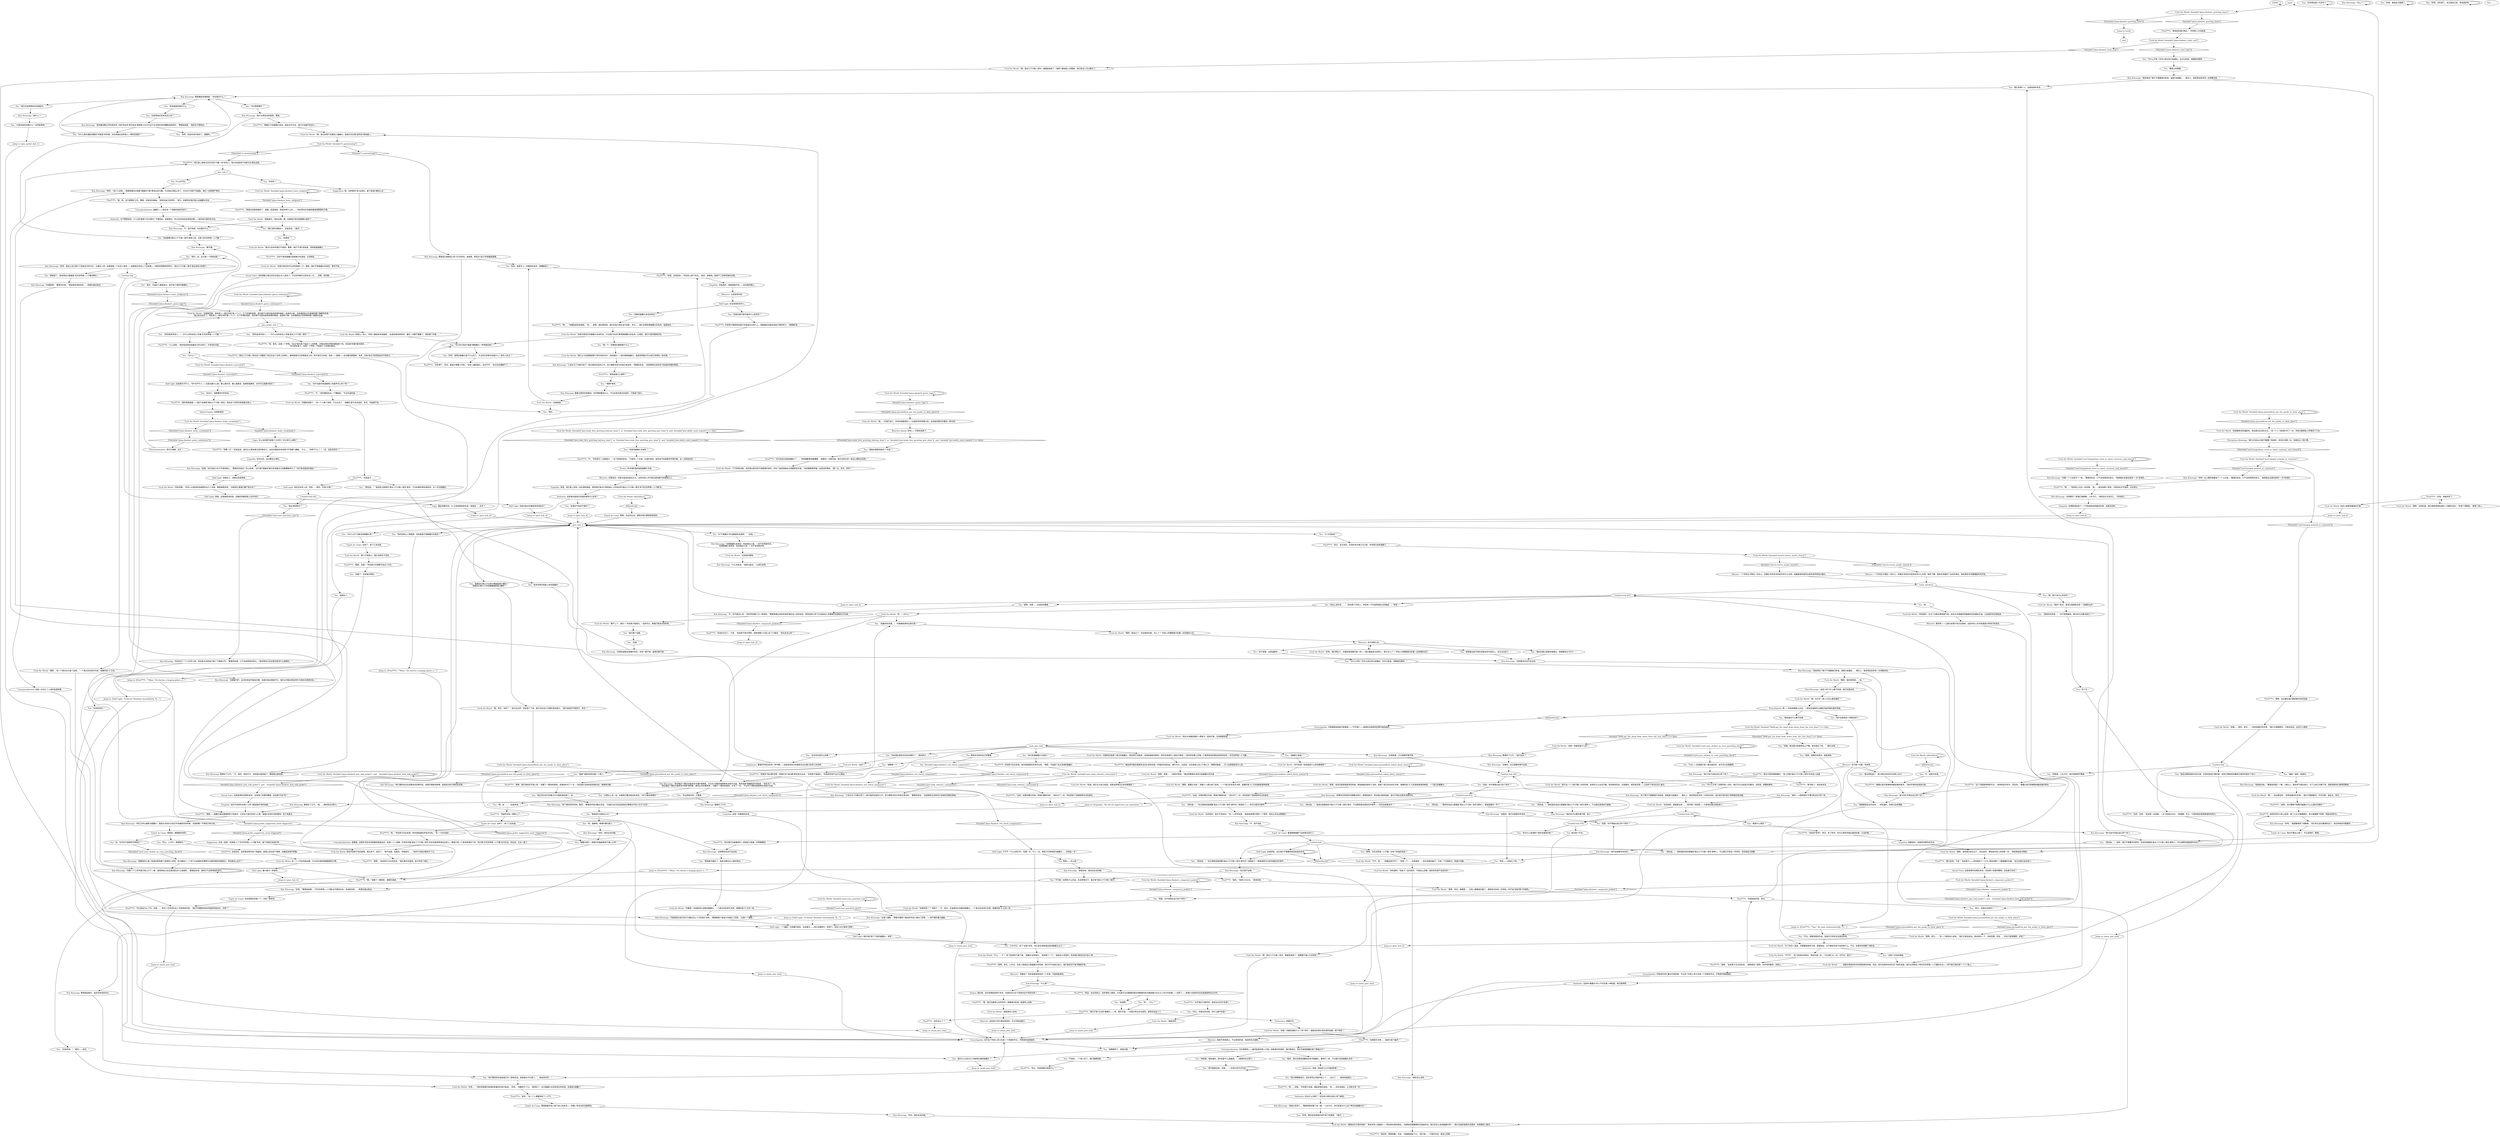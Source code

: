 # PLAZA / PISSFLAUBERT AND FTW
# Near Kineema, two young gentlemen wishing to introduce Martinaise to the SKULLS brand are idling away, looking at the beast of a motor carriage. It is possible to get their jackets if you succeed the red check.
# ==================================================
digraph G {
	  0 [label="START"];
	  1 [label="input"];
	  2 [label="Kim Kitsuragi: “即使没有，我也完全没问题。”"];
	  3 [label="Half Light: 暗示他们是了不起的骷髅头。来吧！"];
	  4 [label="Untitled hub"];
	  5 [label="Pissf****t: “是啊，没必要在我们面前展示你的权威。”"];
	  6 [label="Fuck the World: Variable[\"yard.cuno_clicked_on_cuno_punching_check\"]"];
	  7 [label="Variable[\"yard.cuno_clicked_on_cuno_punching_check\"]", shape=diamond];
	  8 [label="!(Variable[\"yard.cuno_clicked_on_cuno_punching_check\"])", shape=diamond];
	  9 [label="Fuck the World: Variable[\"yard.hangedman_tried_to_shoot_cunoesse_and_missed\"]"];
	  10 [label="Variable[\"yard.hangedman_tried_to_shoot_cunoesse_and_missed\"]", shape=diamond];
	  11 [label="!(Variable[\"yard.hangedman_tried_to_shoot_cunoesse_and_missed\"])", shape=diamond];
	  12 [label="Pissf****t: “你说的太对了，干弟，”金发男子表示赞同，挑衅地朝人行道上吐了口唾沫。“现在会怎么样？”"];
	  13 [label="Savoir Faire: 这里有两件狂野的夹克，还有两个狂野的警察，这会是巧合吗？"];
	  14 [label="Fuck the World: “去他妈的警察！！！”"];
	  15 [label="Composure: 警督的声音向往常一样平静——这是他用自己的配枪见证过暴力和死亡的证明。"];
	  16 [label="Pissf****t: “夹克怎么了？”"];
	  17 [label="You: “你为什么觉得那个组织会接受你呢？”"];
	  18 [label="You: “喂，金……”（压低声音。）"];
	  19 [label="Half Light: 这些家伙不吓人，*你*也不吓人——这里没我什么事。要么是祈求，要么是霸凌。或者两者都有。也许可以直接问他们？"];
	  20 [label="Kim Kitsuragi: “可能是因为他们的行为模式怎么个*非语言*法吧，”警督替两个叛逆少年做出了回答。“这是一个威胁。”"];
	  21 [label="Pissf****t: “话说，如果你看见辛迪，带我们像她问好，”他补充了一句，然后回到了他刚刚拜访过的虚空。"];
	  22 [label="Fuck the World: “哦耶，”另一个家伙也兴奋了起来。“一个真正的未来艺术家，就像阿诺·凡·艾克。”"];
	  23 [label="You: “那我就不确定了。她有点康米主义者的倾向。”"];
	  24 [label="Suggestion: 哦，这种需求*会*出现的。接下来我们要这么办："];
	  25 [label="Fuck the World: IsKimHere()"];
	  26 [label="IsKimHere()", shape=diamond];
	  27 [label="!(IsKimHere())", shape=diamond];
	  28 [label="You: “那是什么意思？”"];
	  29 [label="You: “骷髅头国王！把我们的脑袋做成干缩人头吧！”"];
	  30 [label="Conceptualization: 很遗憾。这两件夹克本来是要成就彼此的。如果一个人穿着一件背后写着‘弱水三千只取一尿饮’的夹克孤零零地站在街上，那就只是一个喜欢尿液的个体。而只靠‘花花世界我一人干翻’自己的话，坦白讲，又太一般了。"];
	  31 [label="Fuck the World: Variable[\"plaza.pissandfuck_asked_about_armour\"]"];
	  32 [label="Variable[\"plaza.pissandfuck_asked_about_armour\"]", shape=diamond];
	  33 [label="!(Variable[\"plaza.pissandfuck_asked_about_armour\"])", shape=diamond];
	  34 [label="Rhetoric: 这不是个问题，别深究。"];
	  35 [label="Pissf****t: “当然，当然，”金发男一边说着，一边飞快地点点头。“能理解。不过，干弟和我还是很感谢你的努力。”"];
	  36 [label="You: “我只想聊聊音乐，现在突然之间就冲突上了……太过了。”（紧张地摇摇头。）"];
	  37 [label="Kim Kitsuragi: “你想聊天？那我们就聊聊，小伙子们。”他的目光与你交汇。“问问他们。”"];
	  38 [label="Fuck the World: “是啊，老兄……”另一个很快加入进来。“我们只是说说话，高谈阔论一下。没有犯罪。而且……你也只是想聊聊，对吧？”"];
	  39 [label="Fuck the World: “不不不，”他飞快地向你保证，然后后退一步。“只比我们大一点，对不对，尿兄？”"];
	  40 [label="You: “炸了它！”"];
	  41 [label="Kim Kitsuragi: “哇哦，你们这些小伙子可真有野心，”警督的声音在广场上回荡。“还只是*预备役*就已经准备在计划颠覆骷颅头了？你们肯定能走的很远！”"];
	  42 [label="Untitled hub (02)"];
	  43 [label="You: “你打算把夹克送给我们吗？那样的话，拒绝就太不礼貌了。”（伸出你的手。）"];
	  44 [label="Jump to: [main_piss_hub]"];
	  45 [label="Logic: 坟上加坟那不就是个大坑吗？坑又有什么难的？"];
	  46 [label="Encyclopedia: 尽管他的词汇量似乎很贫瘠，不过这个年轻人至少在某一个领域有专长，尽管真的挺狭隘的。"];
	  47 [label="Fuck the World: “因为当一个人能干翻一切的时候，他其实什么也没干翻。而且那样的话，在我看来，感觉很光荣——让你的下体完全深入虚无。”"];
	  48 [label="Fuck the World: “如果现在我是个真正的骷髅头，我会把它顶起来，涂成棕榈树的颜色，然后在底部打上霓虹灯照亮！”他同伴衣服上写着一个更简单但却更加讲究的标语：‘花花世界我一人干翻’。"];
	  49 [label="You: “我为什么没在马丁内斯附近看到骷髅头？”"];
	  50 [label="Pissf****t: “他被吊死在一颗树上了。”"];
	  51 [label="Kim Kitsuragi: “什么事？”"];
	  52 [label="You: （提高你的声音。）“还不是预备役，都已经立志要当国王了？”"];
	  53 [label="Pissf****t: “你真他妈的老，老兄。”"];
	  54 [label="Logic: 据此判断的话，凡·艾克是某种音乐家。或者是……杀手？"];
	  55 [label="Fuck the World: “去你妈的，我才不会给你，”另一人厉声说道。“我爸爸是德尔塔的一个律师。他会让你交出警徽的！”"];
	  56 [label="Kim Kitsuragi: “没事的。反正我哪件都不会穿。”"];
	  57 [label="You: “我们换个话题。”"];
	  58 [label="Jump to: [main_piss_hub]"];
	  59 [label="Pissf****t: 你的吼声在大街上回荡，两个小伙子微微颤抖，低头看着脚下的鞋，假装没有听见。"];
	  60 [label="Jump to: [piss_hub_4]"];
	  61 [label="You: “我已经对自己的暴力行为感到很后悔了，金……”"];
	  62 [label="Half Light: 还因为刚才的震惊有些慌乱吗？"];
	  63 [label="You: “哇哦。我没意识到居然这么严重。那还是忘了吧。”（随它去吧。）"];
	  64 [label="Fuck the World: “没错！你能知道些什么？举个例子：谁能肯定旅社背后真的挂着一具尸体呢？”"];
	  65 [label="Fuck the World: Variable[\"plaza.flaubert_grave_endurance\"]"];
	  66 [label="Variable[\"plaza.flaubert_grave_endurance\"]", shape=diamond];
	  67 [label="!(Variable[\"plaza.flaubert_grave_endurance\"])", shape=diamond];
	  68 [label="Encyclopedia: 似乎这个年轻人至少在某一个领域有专长，尽管真的挺狭隘的。"];
	  69 [label="main_piss_hub"];
	  70 [label="Pissf****t: “他们身上拥有无穷无尽的*干翻一切*的范儿，因为非语言的*作案手法*臭名远扬。”"];
	  71 [label="Jump to: [main_piss_hub]"];
	  72 [label="Kim Kitsuragi: “工会在马丁内斯分担了一部分维持治安的工作，至少跟帮派有关的地方是这样，”警督回复到。“这就是附近没有多少有组织犯罪的原因。”"];
	  73 [label="Fuck the World: “你知道的，在马丁内斯这里搞搞气氛。给这台充满痛苦和磨难的旧机器加点油，让这里好好运转起来。”"];
	  74 [label="Kim Kitsuragi: “别跟我*呃*。这对你来说可能没问题，但是在我这里就不行。我们必须尝试把这种行为扼杀在萌芽状态。”"];
	  75 [label="Jump to: [main_piss_hub]"];
	  76 [label="piss_jacket_hub_1"];
	  77 [label="Drama: 我在想，这份诗情是来源于夹克，还是完全衍生于其他完全不同的东西？"];
	  78 [label="You: “你觉得这是个巧合吗？”"];
	  79 [label="Kim Kitsuragi: “怎么了？”"];
	  80 [label="You: “我们有两个人，这里有两件夹克……”"];
	  81 [label="You: “不过。如果有需求的话，知道它们的存在总是好的吧。”"];
	  82 [label="Pissf****t: “是的。”他用力点点头。“真他妈老。”"];
	  83 [label="You: “但是，你不想表达自己的个性吗？”"];
	  84 [label="Untitled hub (03)"];
	  85 [label="You: （压低声音。）“是的——夹克。”"];
	  86 [label="Fuck the World: “去你妈的，那就拿去吧……”他环顾广场四周——大家现在都注意到他了。"];
	  87 [label="Pissf****t: “冷血条子……”"];
	  88 [label="Fuck the World: (Variable[\"pier.cindy_first_greeting_balcony_done\"]  or  Variable[\"pier.cindy_first_greeting_pier_done\"])  and  Variable[\"pier.skulls_send_regards\"] == false"];
	  89 [label="(Variable[\"pier.cindy_first_greeting_balcony_done\"]  or  Variable[\"pier.cindy_first_greeting_pier_done\"])  and  Variable[\"pier.skulls_send_regards\"] == false", shape=diamond];
	  90 [label="!((Variable[\"pier.cindy_first_greeting_balcony_done\"]  or  Variable[\"pier.cindy_first_greeting_pier_done\"])  and  Variable[\"pier.skulls_send_regards\"] == false)", shape=diamond];
	  91 [label="Jump to: [main_piss_hub]"];
	  92 [label="You: “我很高兴你能这么问！”"];
	  93 [label="Empathy: 他并不欣赏你在两个小阿飞面前破坏他的权威。"];
	  94 [label="Fuck the World: Variable[\"plaza.flaubert_composure_jackets\"]"];
	  95 [label="Variable[\"plaza.flaubert_composure_jackets\"]", shape=diamond];
	  96 [label="!(Variable[\"plaza.flaubert_composure_jackets\"])", shape=diamond];
	  97 [label="You: “我必须回答吗？”"];
	  98 [label="You: “是的，我们也想变成酷炫的杀手骷髅头，像你们一样，不过我们没有骷髅头夹克！！！”"];
	  99 [label="You: “真可能是这样，没错……一件伟大的艺术作品！”"];
	  100 [label="Kim Kitsuragi: 警督扬起眉头，但却没有发表评论。"];
	  101 [label="Pissf****t: “小心深渊，”他的金发朋友指着自己的太阳穴，不安地补充到。"];
	  102 [label="Fuck the World: “这我能回答。很多男人一直在寻找*某一个人*。为了所谓的真爱，其实那不过是伪装成亲情的痴迷。追逐的兴奋，还有捕捉到之后填满你整个胸腔的空虚。”\n“我之前也说过了，很多男人一直在寻找*某一个人*。为了所谓的真爱，其实那不过是伪装成亲情的痴迷。追逐的兴奋，还有捕捉到之后填满你整个胸腔的空虚。”"];
	  103 [label="Jump to: [piss_hub_4]"];
	  104 [label="Fuck the World: 有那么一会儿，年轻人看起来有些困惑。“总是还能有更多的。最后一切都不重要了。直到那个时候……”"];
	  105 [label="You: “其实——还是忘了吧。”"];
	  106 [label="You: “为什么不呢？你可以真正的引起骚乱。也可以卧底。很硬核的那种。”"];
	  107 [label="Fuck the World: “喂，弱水三千只取一尿饮，看看是谁来了！做警察干缩人头的材料！”"];
	  108 [label="Savoir Faire: 你的想象力缺乏的实在是太令人沮丧了。不过你的确可以弥补这一点……没错，用问题。"];
	  109 [label="Rhetoric: 那好吧——让我们纵情于知识交换吧。这些年轻人似乎很渴望分享他们的信念。"];
	  110 [label="Authority: 这些家伙能给任何组织提供什么好处？"];
	  111 [label="Fuck the World: IsKimHere()"];
	  112 [label="IsKimHere()", shape=diamond];
	  113 [label="!(IsKimHere())", shape=diamond];
	  114 [label="You: （转向金。）“该死，我们不需要另外那件。你说你更像是‘弱水三千只取一尿饮’那种人，所以我帮你搞到那件夹克了！”"];
	  115 [label="You: “好吧。那我自己留着了。”"];
	  116 [label="Kim Kitsuragi: “好的。我完全没问题。”"];
	  117 [label="Untitled hub (03)"];
	  118 [label="Kim Kitsuragi: “我*已经*在表达自己的个性了。”"];
	  119 [label="Kim Kitsuragi: “这种需求永远不会出现。”"];
	  120 [label="Fuck the World: Variable[\"plaza.pissandfuck_put_the_punks_to_their_place\"]"];
	  121 [label="Variable[\"plaza.pissandfuck_put_the_punks_to_their_place\"]", shape=diamond];
	  122 [label="!(Variable[\"plaza.pissandfuck_put_the_punks_to_their_place\"])", shape=diamond];
	  123 [label="Endurance: 挖掘它们。"];
	  124 [label="You: “我明白了。”"];
	  125 [label="You: “好吧，我明白骷髅头是干什么的了，不过你们的特许权是什么？青年人失业？”"];
	  126 [label="Pissf****t: “喂，我们也能那么肛的好吗！就像道外有道，或者砖上加砖。”"];
	  127 [label="Fuck the World: “为了抓住一条鱼，你需要抛很多次饵，即便如此，也不确定你会不会抓到什么。不过，如果你炸掉整个湖的话……”"];
	  128 [label="Kim Kitsuragi: “这种需求永远不会出现。”"];
	  129 [label="Kim Kitsuragi: 警督低头看着自己的飞行员夹克，耸耸肩，明显对*自己*的制服很满意。"];
	  130 [label="Kim Kitsuragi: 警督叹了口气。“不，真的、真的不行。这样就过度改装了。要拒绝过度改装。”"];
	  131 [label="You: “没事了，这样毫无帮助。”"];
	  132 [label="Jump to: [piss_hub_4]"];
	  133 [label="Rhetoric: 尽管有这一切故作姿态的虚无主义，这些年轻人并不缺乏富有朝气的理想主义。"];
	  134 [label="Reaction Speed: 好吧——手套有线索了。"];
	  135 [label="Rhetoric: 让他发挥失常。"];
	  136 [label="Half Light: 哇哦。这我倒是没料到。你最好骄傲地穿上这件夹克！"];
	  137 [label="Half Light: 现在往夹克上说，然后……是的，开始*大喊*！"];
	  138 [label="You: “不过——知道我们有一套总是好的。说不定以后需要呢。”"];
	  139 [label="Fuck the World: Variable[\"yard.cuno_punched_cuno\"]"];
	  140 [label="Variable[\"yard.cuno_punched_cuno\"]", shape=diamond];
	  141 [label="!(Variable[\"yard.cuno_punched_cuno\"])", shape=diamond];
	  142 [label="Pissf****t: “如果你*没必要*回答，那我们也*没必要*把夹克交出去。”年轻男子摇摇头。“听起来你找不出什么理由。”"];
	  143 [label="Fuck the World: “知道。我们以为自己知道，但是这种想法又来自哪里呢？”"];
	  144 [label="Kim Kitsuragi: “呃哼。”他介入进来。“我很感激你对我那*残暴的汽車*表现出的兴趣，不过我必须阻止你了。针对RCM财产的威胁，我们一向是很严肃的。”"];
	  145 [label="Kim Kitsuragi: “他们通常会住在加姆洛克的燃尽区。或是开着颜色鲜艳、底盘发光的汽車到处游荡。”"];
	  146 [label="Fuck the World: “哦耶，当然知道，我们很愿意把知道的一切都告诉你。”他清了清喉咙。“那是个男人。”"];
	  147 [label="You: “别瞎搅和了。我是法律。”"];
	  148 [label="Fuck the World: Variable[\"plaza.flaubert_piss_told_jacket\"]  and    Variable[\"plaza.flaubert_fuck_told_jacket\"]"];
	  149 [label="Variable[\"plaza.flaubert_piss_told_jacket\"]  and    Variable[\"plaza.flaubert_fuck_told_jacket\"]", shape=diamond];
	  150 [label="!(Variable[\"plaza.flaubert_piss_told_jacket\"]  and    Variable[\"plaza.flaubert_fuck_told_jacket\"])", shape=diamond];
	  151 [label="Jump to: [piss_jacket_hub_1]"];
	  152 [label="Kim Kitsuragi: “穿衣服这个概念对我来说*的确*很熟悉，不过RCM警官穿那种夹克很不合适。除非他是*隐藏很深*的卧底，”他补充了一句。\n“穿衣服这个概念对我来说*的确*很熟悉。甚至比对你更熟悉，”他瞥了一眼你的装扮，补充了一句，“不过RCM警官穿那种夹克很不合适。”"];
	  153 [label="You: “警察公务需要。”"];
	  154 [label="Kim Kitsuragi: “我觉得这个案子不需要我们卧底。或者引起骚乱……事实上，我觉得这些夹克一点用都没有。”"];
	  155 [label="Pissf****t: “那到底是什么事呢？”"];
	  156 [label="Esprit de Corps: 当然了，除了工会本身。"];
	  157 [label="Fuck the World: “哦耶，我的意思是……咄。”"];
	  158 [label="You: “好吧，无所谓了。反正我自己有，而且挺好的。”"];
	  159 [label="Kim Kitsuragi: “随你怎么说吧。”"];
	  160 [label="Half Light: 去他的吧。反正我们不需要他有钱老爸的夹克。"];
	  161 [label="You: （转向金。）“我说过我更喜欢‘弱水三千只取一尿饮’那件，不过既然我没拿到另外那件——你应该拿着这件！”"];
	  162 [label="You: （转向金。）“既然你说自己更像是‘弱水三千只取一尿饮’那种人，那我就要另一件了。”"];
	  163 [label="You: （转向金。）“我说自己更喜欢‘弱水三千只取一尿饮’那件，不过如果你喜欢就给你。另一件也挺酷的。”"];
	  164 [label="You: “呃，随便吧。那两件都归我了。”"];
	  165 [label="Pissf****t: “这个问题是种修辞手法，”他举起张开的手，回复到。“骷髅头是贝斯梅特纳最恶毒的帮派。”"];
	  166 [label="Fuck the World: “哇哦……拜托，老兄……”他举高摊开的手掌。“我们只是聊聊天。只是说说话，这没什么错吧。”"];
	  167 [label="Authority: 没错！把这些小伙子逼进角落！"];
	  168 [label="Pissf****t: “安静一点！”此刻此刻，虚无主义叛逆者已经所剩无几。站在你面前的年轻男子吓得魂飞魄散。“什么……你想干什么？！！这，这些夹克吗？”"];
	  169 [label="Fuck the World: Variable[\"plaza.flaubert_grave_logic\"]"];
	  170 [label="Variable[\"plaza.flaubert_grave_logic\"]", shape=diamond];
	  171 [label="!(Variable[\"plaza.flaubert_grave_logic\"])", shape=diamond];
	  172 [label="Pissf****t: “那台汽車真够残暴的，”背上写着‘弱水三千只取一尿饮’的年轻人说道。"];
	  173 [label="You: “不，我真不知道。”"];
	  174 [label="Kim Kitsuragi: “如果骷髅头发现你，他会掏出匕首，一言不发地刺伤你。”\n“如果骷髅头发现你，他会掏出匕首，一言不发地刺伤你。”"];
	  175 [label="Jump to: [Pissf****t: \"\"Mhm.\" He throws a longing glance a...\"]"];
	  176 [label="Pissf****t: “我们不是*认证的*骷髅头——呃，暂时不是。一旦我们弄出点名堂来，就有机会加入了。”"];
	  177 [label="Pissf****t: “我的意思就是——我们*全都是*弱水三千只取一尿饮。而且这个世界本来就毫无意义。”"];
	  178 [label="Fuck the World: “呃……为什么？”"];
	  179 [label="Kim Kitsuragi: 警督叹了口气。“我……很欣赏这份努力。”"];
	  180 [label="Esprit de Corps: 当然了，除了工会本身。"];
	  181 [label="Kim Kitsuragi: “工会在马丁内斯分担了一部分维持治安的工作，至少跟帮派有关的地方是这样，”警督回复到。“这就是附近没有多少有组织犯罪的原因。”"];
	  182 [label="Untitled hub"];
	  183 [label="You: “不可能！如果有什么的话，在这种情况下，我才是*弱水三千只取一尿饮*。”"];
	  184 [label="You: “为什么不呢？你可以真正的引起骚乱。也可以卧底。很硬核的那种。”"];
	  185 [label="Fuck the World: “这就是屎。”"];
	  186 [label="Fuck the World: “好吧，我们明白了。你看起来就像坨屎一样——我们看起来光彩照人。那又怎么了？”年轻人的眼睛里闪烁着一丝同情的光芒。"];
	  187 [label="You: “皮夹克穿在我身上肯定挺酷的……”"];
	  188 [label="Kim Kitsuragi: “你很英勇，不过我哪件都不穿。”"];
	  189 [label="You: “你不会碰巧知道被害人的盔甲怎么样了吧？”"];
	  190 [label="Kim Kitsuragi: “这是个威胁，”警督代替两个叛逆的年轻人做出了回答。“一种严重的暴力威胁。”"];
	  191 [label="Kim Kitsuragi: “你朝一个12岁的孩子脸上打了一拳。我觉得自己在这里还是没什么阻碍的，”警督回复到。他的口气没有明显的变化。"];
	  192 [label="Untitled hub (03)"];
	  193 [label="You: “是啊，我猜你说得对。我是很老。”"];
	  194 [label="Fuck the World: “哦耶，我早就已经忘记了。你也会的。等到虚无找上你的那一天。”他用食指划过喉咙。"];
	  195 [label="Jump to: [main_piss_hub]"];
	  196 [label="You: “好吧，跟你说话真是件很不得了的事情。”[离开。]"];
	  197 [label="Pissf****t: “哦耶——骷髅头象征着拥抱死亡和虚无，它存在于我们所有人心里，是我们未来行动的载体。死亡和虚无。”"];
	  198 [label="Fuck the World: 年轻人困惑地看着你们俩。"];
	  199 [label="You: “还有别的吗？”"];
	  200 [label="Pissf****t: “而且，你必须承认，这样很抓人眼球。大风笛手正在缓慢却稳定地朝着将经济基础建立在它之上的方向发展——注意了——拿媒介本身来传达信息就是势在必行的。”"];
	  201 [label="You: “你觉得他们的夹克怎么样？”"];
	  202 [label="Kim Kitsuragi: “不，我不知道。你在暗示什么？”"];
	  203 [label="You: “你是谁？”"];
	  204 [label="Jump to: [end]"];
	  205 [label="Fuck the World: Variable[\"plaza.flaubert_leave_midgreet\"]"];
	  206 [label="Variable[\"plaza.flaubert_leave_midgreet\"]", shape=diamond];
	  207 [label="!(Variable[\"plaza.flaubert_leave_midgreet\"])", shape=diamond];
	  208 [label="Fuck the World: “你居然信了？”他笑了。“不，老兄，辛迪是彻头彻尾的骷髅头。一个真正的未来艺术家，就像阿诺·凡·艾克一样。”"];
	  209 [label="Kim Kitsuragi: “我*已经*在表达自己的个性了。”"];
	  210 [label="Encyclopedia: 贝斯梅特纳或者贝斯莫蒂——*不朽者*——是瑞瓦肖西部的犯罪辛迪加组织。"];
	  211 [label="Pissf****t: “骷髅头不会跟猪头说话。彼此也不交谈。他们只会破坏和战斗。”"];
	  212 [label="You: “没事。”"];
	  213 [label="Fuck the World: “跟不上了，是吗？”年轻男子摇摇头。“当然可以，那我们就试点别的吧。”"];
	  214 [label="Kim Kitsuragi: “如果你还有别的问题要问他们，那就赶紧问，然后我们继续调查。我可不想在这里多浪费时间。”"];
	  215 [label="Rhetoric: 我很不愿意承认，不过奇怪的是，他说的有点道理。"];
	  216 [label="Pissf****t: “似乎我们只能思考，但却永远无法*知道*。”"];
	  217 [label="Fuck the World: “哦耶。骷髅头辛迪！”他整个人都兴奋了起来。“一个真正的未来艺术家，就像阿诺·凡·艾克或者是里特维德。”"];
	  218 [label="You: “所以，你是在说我老了？！”"];
	  219 [label="You: “呃……”"];
	  220 [label="Pissf****t: “还有，他被吊死了。”"];
	  221 [label="Jump to: [Pissf****t: \"\"Mhm.\" He throws a longing glance a...\"]"];
	  222 [label="You: “但是，你不想表达自己的个性吗？”"];
	  223 [label="You: “我穿着这身可怕的衣服去抓可怕的人。这也太压抑了。”"];
	  224 [label="You: “*警察*事务。”"];
	  225 [label="Authority: 对于警督来说，介入这件事是个好主意吗？不要回应，直接离开。你之后还有机会回来处理——按你自己喜欢的方式。"];
	  226 [label="Kim Kitsuragi: “我觉得这个案子不需要我们卧底。或者引起骚乱……事实上，我觉得这些夹克一点用都没有。”"];
	  227 [label="Empathy: 奇怪。他们身上没有一丝仇恨的痕迹。感觉他们是出于某种道义上的责任而‘弱水三千只取一尿饮’和‘花花世界我一人干翻’的。"];
	  228 [label="You: “妈的，我配不上一件酷炫的夹克，我糟糕透了。”"];
	  229 [label="Empathy: 这是真的。他就是做不到——这叫做同理心。"];
	  230 [label="Fuck the World: “你知道吗，死条子？去你妈的，不是这么回事，我的夹克是不会给你的！”"];
	  231 [label="Fuck the World: “千万别告诉她，说你是从尿兄和干弟那里听来的，好吗？我觉得她自己想要那双手套。”他的眼睛里带着一丝恳求的意味。“酷一点，老兄，好吗？”"];
	  232 [label="Authority: 你出什么问题了？现在你只是在这些小阿飞赋权。"];
	  233 [label="Pissf****t: “啊……”他的脸上闪过一丝恐惧。“我……我没有那个意思。只是玩玩文字游戏，仅此而已。”"];
	  234 [label="You: “呃……什么？”"];
	  235 [label="You: “这是个可怕的隐喻。”"];
	  236 [label="Fuck the World: Variable[\"TASK.get_the_dead_body_down_from_the_tree_done\"] == false"];
	  237 [label="Variable[\"TASK.get_the_dead_body_down_from_the_tree_done\"] == false", shape=diamond];
	  238 [label="!(Variable[\"TASK.get_the_dead_body_down_from_the_tree_done\"] == false)", shape=diamond];
	  239 [label="You: “*骷髅头*是谁？”"];
	  240 [label="Fuck the World: “你不知道？你到底是什么样的警察啊？”"];
	  241 [label="You: “关于*骷髅头*的话题就到这里吧。”（总结。）"];
	  242 [label="Pissf****t: “因为我们也能像他们一样病态又恶毒。你等着瞧吧。”"];
	  243 [label="Pissf****t: “话说，如果你看见辛迪，带我们像她问好，”他补充了一句，然后回到了他刚刚拜访过的虚空。"];
	  244 [label="You: “你知道这里发生的凶杀案吗？”（指向院子。）"];
	  245 [label="Kim Kitsuragi: “那要我怎么做？知道这里有两个妄想的小流氓，有兴趣加入一个专门以劫車和杀警察为主要领域的犯罪团伙，然后就这么走开？”"];
	  246 [label="Kim Kitsuragi: 警督看起来很困惑。“你在暗示什么？”"];
	  247 [label="Kim Kitsuragi: “好吧，我这么说只是为了结束这次的讨论：从理论上讲，如果我是一个失足小青年——如果我已经走上了这条路——那我觉得两种声明中，‘弱水三千只取一尿饮’是比较有力的那个。”"];
	  248 [label="You: “拜托，金，这只是一个思想训练！”"];
	  249 [label="Kim Kitsuragi: “我不会穿那件夹克的。”"];
	  250 [label="Kim Kitsuragi: “我*已经*在表达自己的个性了。”"];
	  251 [label="Kim Kitsuragi: 警督注意到你很激动，张开嘴想要说什么，不过后来还是决定放弃，只是摇了摇头。"];
	  252 [label="Fuck the World: “是啊，老兄。就像是……已经一脚踏进坟墓了。难怪你对未来一无所知。你不会*活到*那个时候的。”"];
	  253 [label="end"];
	  254 [label="Pissf****t: “那就应该是棕榈树了，就像，崧蓝绿色。狗屁热带什么的……”他似梦似幻地凝视着曷城警督的汽車。"];
	  255 [label="Fuck the World: “这部分陈述你可以好好斟酌一下，警察：我们不是骷髅头的成员。暂时不是。”"];
	  256 [label="Rhetoric: 这些孩子词汇量还是有的，不过可能没脑子。"];
	  257 [label="Kim Kitsuragi: “好吧，”警督耸耸肩。“‘花花世界我一人干翻’似乎更适合你，考虑到你的……英勇的退出尝试。”"];
	  258 [label="Empathy: 你可以的。没必要这么残忍。"];
	  259 [label="You: （转向金。）“我知道你说自己更像是‘弱水三千只取一尿饮’那种人，不过我还是想自己留着。”"];
	  260 [label="You: “但是，你不想表达自己的个性吗？”"];
	  261 [label="Fuck the World: 黑发年轻男子站在那里，垂头丧气。起风了。“我不知道，埃里克。外面很冷……”他终于还是对朋友开了口。"];
	  262 [label="Kim Kitsuragi: “挑个更好的时间吧，警官。”警督的声音冷酷又坚定。“在我们对付完这些想成为警察杀手的小伙子*之后*。”"];
	  263 [label="Fuck the World: Variable[\"plaza.pissandfuck_put_the_punks_to_their_place\"]"];
	  264 [label="Variable[\"plaza.pissandfuck_put_the_punks_to_their_place\"]", shape=diamond];
	  265 [label="!(Variable[\"plaza.pissandfuck_put_the_punks_to_their_place\"])", shape=diamond];
	  266 [label="Fuck the World: Variable[\"plaza.flaubert_composure_jackets\"]"];
	  267 [label="Variable[\"plaza.flaubert_composure_jackets\"]", shape=diamond];
	  268 [label="!(Variable[\"plaza.flaubert_composure_jackets\"])", shape=diamond];
	  269 [label="Esprit de Corps: 你总是疯狂的那一个，对吧？那好吧。"];
	  270 [label="You: “我不会再用这个来取悦你了。”"];
	  271 [label="You: “所以，你是在告诉我，你什么都不知道？”"];
	  272 [label="Fuck the World: “是啊，部落……”他表示赞同。“像这种警車应该有合适骷髅头的价值……”"];
	  273 [label="Pissf****t: “呃，”年轻男子目光呆滞，用充满渴望的声音评论到。“有一个叫辛迪的……”"];
	  274 [label="You: “这里的气氛还不够吗？”"];
	  275 [label="You: “所以你只是在*假装*跟骷髅头一样卑鄙恶毒了？”"];
	  276 [label="Pissf****t: “呃，首先，这是一个声明，*未必*就代表了我这个人的特质，尽管这样的声明的确很有个性。而且我*的确*喜欢尿尿……”\n“你已经知道了，这是一个声明，不是我个人性格的描述。”"];
	  277 [label="Fuck the World: Variable[\"plaza.flaubert_red_check_composure\"]"];
	  278 [label="Variable[\"plaza.flaubert_red_check_composure\"]", shape=diamond];
	  279 [label="!(Variable[\"plaza.flaubert_red_check_composure\"])", shape=diamond];
	  280 [label="Jump to: [main_piss_hub]"];
	  281 [label="You: “喂，我*只有*42岁好吗！”"];
	  282 [label="Fuck the World: “那个不用担心。我们会弥补不足的。”"];
	  283 [label="Fuck the World: “你撒谎！辛迪是彻头彻尾的骷髅头。一个真正的未来艺术家，就像阿诺·凡·艾克一样。”"];
	  284 [label="You: “那就成了，我觉得自己更像是‘花花世界我一人干翻’那种人。”"];
	  285 [label="Variable[\"plaza.jacket_suggestion_need_triggered\"]"];
	  286 [label="Variable[\"plaza.jacket_suggestion_need_triggered\"]", shape=diamond];
	  287 [label="!(Variable[\"plaza.jacket_suggestion_need_triggered\"])", shape=diamond];
	  288 [label="Esprit de Corps: 警督，站在你左边，通常对他们都是很宽容的。"];
	  289 [label="You: （转向金。）“还记得我说我想要‘弱水三千只取一尿饮’那件吗？我拿到了——你可以拿另外那件！”"];
	  290 [label="Esprit de Corps: 警督看着年轻人脱下身上的夹克——带着一种淡淡的消遣意味。"];
	  291 [label="Fuck the World: Variable[\"yard.hanged_pointed_at_cunoesse\"]"];
	  292 [label="Variable[\"yard.hanged_pointed_at_cunoesse\"]", shape=diamond];
	  293 [label="!(Variable[\"yard.hanged_pointed_at_cunoesse\"])", shape=diamond];
	  294 [label="Fuck the World: “妈的闭嘴，”年轻人从紧闭的齿缝里挤出几个词来，眼里满是惊恐。“你是想让害我们暴尸街头吗？”"];
	  295 [label="You: 要来夹克给你自己和警督。"];
	  296 [label="You: Variable[\"plaza.flaubert_red_check_composure\"]"];
	  297 [label="Variable[\"plaza.flaubert_red_check_composure\"]", shape=diamond];
	  298 [label="!(Variable[\"plaza.flaubert_red_check_composure\"])", shape=diamond];
	  299 [label="Savoir Faire: 这里有两件狂野的夹克，还有两个狂野的警察，这会是*巧合*吗？"];
	  300 [label="Half Light: 不不不！什么也别*问*。狡猾一点，吓人一点。男孩子们梦想成为骷髅头……利用这一点！"];
	  301 [label="You: （指着你的衣服。）“你看看我穿的这身垃圾！”"];
	  302 [label="Fuck the World: Variable[\"tc.pornotuning\"]"];
	  303 [label="Variable[\"tc.pornotuning\"]", shape=diamond];
	  304 [label="!(Variable[\"tc.pornotuning\"])", shape=diamond];
	  305 [label="some_quickery"];
	  306 [label="Jump to: [piss_hub_4]"];
	  307 [label="Fuck the World: Variable[\"plaza.flaubert_total_cunt\"]"];
	  308 [label="Variable[\"plaza.flaubert_total_cunt\"]", shape=diamond];
	  309 [label="!(Variable[\"plaza.flaubert_total_cunt\"])", shape=diamond];
	  310 [label="Kim Kitsuragi: “这些小阿飞什么都不知道。我们还是走吧。”"];
	  311 [label="Kim Kitsuragi: “好像是吧，”警督评论到。“特别是考虑到你的……英勇的退出尝试。”"];
	  312 [label="Kim Kitsuragi: 警督叹了口气。“我们该走了。”"];
	  313 [label="Authority: 这些叫*骷髅头*的人不仅仅是一种权威。他们是神明。"];
	  314 [label="Untitled hub"];
	  315 [label="Kim Kitsuragi: “很好——我希望你*不要*表达自己的个性。”"];
	  316 [label="You: “你是说骷髅头辛迪吗？”"];
	  317 [label="You: “威胁？很好。我喜欢。”"];
	  318 [label="Jump to: [piss_hub_4]"];
	  319 [label="Kim Kitsuragi: “你试过打一个12岁的小孩，而且差点还把自己搞了个筋疲力尽，”警督回复着，口气没有明显的变化。“我觉得自己在这里还是没什么阻碍的。”"];
	  320 [label="Jump to: [piss_hub_4]"];
	  321 [label="Fuck the World: “但是要用没有威胁性，而且绝对合法的方式，”另一个人飞快地补充了一句，然后对着朋友小声嘀咕了几句。"];
	  322 [label="Perception (Hearing): ‘我们之后会从内部干翻整个系统的，现在先冷静一点。伤害会以十倍计算。’"];
	  323 [label="Pissf****t: 年轻男子默默举起两只手指放在太阳穴上，想象着扣动扳机发射子弹的样子。“嘶嘶嘶-啪。”"];
	  324 [label="Pissf****t: “可以到此为止了吗，还是……”其中一件夹克的主人不耐烦地问到。“我们不需要参加你的秘密耳语派对，对吧？”"];
	  325 [label="Pissf****t: “该死，”另一个人重重地叹了一口气。"];
	  326 [label="You: “请解释一下。”"];
	  327 [label="Fuck the World: “就是这样。”"];
	  328 [label="Electrochemistry: 把它们填满，宝贝！"];
	  329 [label="Pissf****t: “我，呃，这只是理论工作，警察。没有现实基础。”他转向自己的同伴：“老兄，如果现在我们是认证骷髅头的话……”"];
	  330 [label="Fuck the World: “哦，老兄，当然了！”他大叫出声，然后停了下来，脑子还在加工问题的其余部分。“我们他妈的不是孩子，老兄！”"];
	  331 [label="Fuck the World: “我们认为这更像是两个特许权的合并，你知道的——我们俩和骷髅头。我真觉得我们可以给它多增加一些东西。”"];
	  332 [label="You: （转向黑发年轻人。）“为什么你的夹克上写着‘花花世界我一人干翻’？”"];
	  333 [label="Pissf****t: “无所谓了，老兄。娘炮才需要工作呢。”年轻人皱起眉头，忿忿不平。“反正你也理解不了。”"];
	  334 [label="Kim Kitsuragi: “他们之所以被称为骷髅头，是因为当你在大街正中央被枪杀的时候，流浪狗唯一不啃的只有头骨。”"];
	  335 [label="Pissf****t: “弱水三千只取一尿饮这个词概括了发生在这个世界上的挣扎，事物是被它们的表象定义的，而不是它们本身。而且——我猜——这也跟社群精神、未来，还有*真正*欣赏彼此的不同有关。”"];
	  336 [label="Fuck the World: Variable[\"plaza.flaubert_lacks_vocabulary\"]"];
	  337 [label="Variable[\"plaza.flaubert_lacks_vocabulary\"]", shape=diamond];
	  338 [label="!(Variable[\"plaza.flaubert_lacks_vocabulary\"])", shape=diamond];
	  339 [label="You: “为什么每次遇到变酷的*可能性*的时候，你总是摆出这种高人一等的态度呢？”"];
	  340 [label="You: “你知道我在暗示什么。”"];
	  341 [label="You: “我们应该把那些夹克搞到手。”"];
	  342 [label="Pissf****t: “是啊，老兄，小声点。当有人假装自己是骷髅头的时候，他们可不会掉以轻心。我们甚至还不是*预备役*呢。”"];
	  343 [label="Fuck the World: “看看这坨可爱的狗屎！”黑发年轻人指着你——然后转向他的朋友。“如果到处跟警察称兄道弟的话，我们还怎么变成骷髅头啊？！我们还是赶紧离开这里吧，免得被别人看见。”"];
	  344 [label="Jump to: [Pissf****t: \"\"Mhm.\" He throws a longing glance a...\"]"];
	  345 [label="Fuck the World: Variable[\"church.ravers_inside_church\"]"];
	  346 [label="Variable[\"church.ravers_inside_church\"]", shape=diamond];
	  347 [label="!(Variable[\"church.ravers_inside_church\"])", shape=diamond];
	  348 [label="You: “我们没时间管这个。还是走吧。”[离开。]"];
	  349 [label="You: “你们知道骷髅头辛迪吗？”"];
	  350 [label="Pissf****t: “嗯。”他瞥了一眼锐影，满眼的渴望。"];
	  351 [label="You: “相信我，我知道的。我*知道*什么是幽灵。”（揉揉你的太阳穴。）"];
	  352 [label="You: 绝对是个巧合。"];
	  353 [label="Pissf****t: “该死的*哲学*，老兄。有了哲学，你可以用哲学做出激进的事。正当的事。”"];
	  354 [label="You: “等等，花花世界我一人干翻，你有个有钱的老爸？”"];
	  355 [label="Untitled hub (02)"];
	  356 [label="You: “为什么不呢？这两件是一对的。我们可以引起真正的骚动。去卧底。很硬核那种。”"];
	  357 [label="You: “当然，这些夹克吓到你了。挺酷的。”"];
	  358 [label="Fuck the World: “是啊，当你问起那套盔甲的时候，那姑娘就会絮叨个没完。她是个真正的未来艺术家，就像阿诺·凡·艾克或者是里特维德。一个真正的骷髅头。”"];
	  359 [label="Jump to: [main_piss_hub]"];
	  360 [label="You: “别惹我，小伙子们。我可是那种坏警察。”"];
	  361 [label="You: “我知道你什么都不知道。”"];
	  362 [label="You: “我当然知道了，我只是在测试你们这帮小伙子。”"];
	  363 [label="Fuck the World: “……就能在更短的时间内得到更多的鱼。而且，因为宝贵的时间正在飞快的流逝，我们必须想出一种花花世界我一人干翻的办法——而不是沉浸在某*一个人*身上。”"];
	  364 [label="You: “*你*想穿哪件？”"];
	  365 [label="You: “先生们，我需要你们的夹克。”"];
	  366 [label="Fuck the World: “我能看见，亮如白昼。哦，如果我们现在是骷髅头就好了……”"];
	  367 [label="Kim Kitsuragi: “你想知道我会穿哪件夹克，对吧？都不穿。我两件都不穿。”"];
	  368 [label="Pissf****t: “好吧，去他妈的。”年轻男人脱下夹克。“给你，拿着吧。我受不了这种悲惨的玩意。”"];
	  369 [label="Fuck the World: “不不，呃……”他看起来吓坏了。“他是一个……志愿律师……彻头彻尾的婊子。引用一下法律条文，刷盘子洗碗……”"];
	  370 [label="You: （转向金。）“还记得我说我想要‘弱水三千只取一尿饮’那件吗？我拿到了！真希望我可以给你搞到另外那件……”"];
	  371 [label="Esprit de Corps: 警督略微被眼下这种情况逗乐了。"];
	  372 [label="You: （转向金。）“我知道你说你更像是‘弱水三千只取一尿饮’那种人，不过我们只有这一件夹克，而且我自己想要。”"];
	  373 [label="You: 等等——怎么做？"];
	  374 [label="Kim Kitsuragi: “我完全可以哪件都不要，谢了。”"];
	  375 [label="Pissf****t: “我不能了。我没有夹克……”"];
	  376 [label="Pissf****t: “所以，你觉得我们知道什么？”"];
	  377 [label="Pissf****t: “呃……没错，”年轻男子说道，看起来很没自信。“你……你应该退后，让沉默主宰一切。”"];
	  378 [label="Jump to: [Empathy: \"He did not appreciate you undermini...\"]"];
	  379 [label="Jump to: [Half Light: \"A threat? Retaliate immediately. Yo...\"]"];
	  380 [label="You: 什么也不说。"];
	  381 [label="Fuck the World: “哦，我已经等不及要加入骷髅头。底盘灯实在是*该死的*咄咄逼人。”"];
	  382 [label="piss_hub_4"];
	  383 [label="Pissf****t: “啊……”他看起来有些困惑。“呃……是啊，我的意思是，我们目前只是在说*实践*，所以……我们无意损害骷髅头的名声。或者是你。”"];
	  384 [label="Fuck the World: 另一个人不安地扭动着，不过还在继续偷瞄警督的汽車。"];
	  385 [label="Kim Kitsuragi: “装饰着幼稚文字的皮夹克？他们传达的‘意识形态’能帮助小伙子们对于生活和时尚的糟糕选择辩护。”警督耸耸肩。“我反正不是粉丝。”"];
	  386 [label="Kim Kitsuragi: “做什么？”"];
	  387 [label="You: “大家会拿夹克做什么？当然是穿啊。”"];
	  388 [label="You: “从理论上讲，金，如果我们要没收这些夹克，*你*可能会穿哪件？”"];
	  389 [label="Pissf****t: “这并不是说骷髅头就是婊子和混球。正好相反……”"];
	  390 [label="Pissf****t: 没有回应。金发叛逆青年挠了挠脸颊，故意让目光四下游移。他看起来很不舒服。"];
	  391 [label="You: “你这么说的话……”（转向两个年轻人，然后用一只手指悄悄自己的脑袋。）“狗食！”"];
	  392 [label="Fuck the World: “喂，弱水三千只取一尿饮，看看是谁来了！是那个霸凌别人的警察。他已经没人可以欺负了。”"];
	  393 [label="Pissf****t: “哦耶，没错！”年轻男子互相赞许地点了点头。"];
	  394 [label="You: “这不是屎，这是迪斯科……”"];
	  395 [label="Fuck the World: “没错！你能知道什么呢？”"];
	  396 [label="Empathy: 就像谋杀。或者是浪费你的生命。"];
	  397 [label="Fuck the World: “别跟他说那个，”另一个人插了进来，不过太迟了。“骷髅头是不会闲谈的，老兄。辛迪就不会。”"];
	  398 [label="Pissf****t: “不，”年轻男子一边摇摇头，一边飞快地回复到。“不是同一个辛迪。从城外来的。她完全不知道盔甲手套的事，这一点是肯定的。”"];
	  399 [label="Kim Kitsuragi: “真是太荒谬了。”警督愤怒地瞥了你一眼。“小伙子们，你们知道为什么这个帮派叫骷髅头吗？”"];
	  400 [label="Half Light: 像小婊子一样害怕……"];
	  401 [label="Kim Kitsuragi: “你朝一个小女孩开了一枪，”警督回复到，口气没有明显的变化。“我想我在这里还是有*一点*余地的。”"];
	  402 [label="Pissf****t: “是啊，我们他妈的不是小孩！”他瞥了一眼你的搭档，快速地补充了一句：“而且我们没他妈的刚谁对抗。情绪很冷静。”"];
	  403 [label="Rhetoric: ‘预备役？’肯定是等级体系的一个术语。可能是底层的。"];
	  404 [label="Conceptualization: 也许是真的——被吊起来的男人只是一场表演中的道具，我们是观众，而艺术家就隐藏在某个黑暗之中？"];
	  405 [label="Pissf****t: “像这种时髦的屎黄色活动头骨肯定是一件很好的战利品。我们可以，比如说，在后视镜上挂上干缩人头！警察的脑袋……吓人的部落装饰什么的。”"];
	  406 [label="You: “你的言辞让人很困惑。你到底是不是骷髅头的成员？”"];
	  407 [label="You: “所以，小子们，想喂狗吗？”"];
	  408 [label="Kim Kitsuragi: “我不太明白你的意思，警探。”"];
	  409 [label="Pissf****t: “他妈的，我很抱歉，兄弟。”他羞愧地低下头。“我只是……不喜欢对抗，就这么回事……”"];
	  410 [label="You: “为什么？”"];
	  411 [label="You: “为什么马丁内斯没有骷髅头呢？”"];
	  412 [label="Fuck the World: Variable[\"pier.cindy_rhetoric_communist\"]"];
	  413 [label="Variable[\"pier.cindy_rhetoric_communist\"]", shape=diamond];
	  414 [label="!(Variable[\"pier.cindy_rhetoric_communist\"])", shape=diamond];
	  415 [label="You: “其实，辛迪本人跟我说过，她不是个很好的骷髅头。”"];
	  416 [label="Kim Kitsuragi: 警督叹了口气。"];
	  417 [label="Half Light: 他明白了。消极对抗型奉承。"];
	  418 [label="Kim Kitsuragi: “好的。我完全没问题。”"];
	  419 [label="Pissf****t: “是啊，”金发男子点头回复到。“我们离开这里吧。条子利用了我们。”"];
	  420 [label="Half Light: 一个威胁？立即展开报复。你会看见——他们会像树叶一样倒下。这些小伙子根本*没种*。"];
	  421 [label="You: “我会去警局查你们的记录，半夜闯进你们俩的家，趁你们俩他妈的睡得正香的时候杀了你们！！！”"];
	  422 [label="Kim Kitsuragi: “你用一支上膛的枪瞄准了一个小女孩，”警督回复到，口气没有明显的变化。“我想我在这里还是有*一点*余地的。”"];
	  423 [label="Pissf****t: “是啊，”金发男子点头回复到。“我就是这个意思。你年轻的要命，别担心。”"];
	  424 [label="Jump to: [piss_hub_4]"];
	  425 [label="Conceptualization: 这是一对活力二人组的起源故事。"];
	  426 [label="Fuck the World: “天啦……”他的双肩被沉甸甸的悲痛压的抬不起来。“好吧，”他最终开了口。“我明白了。反正骷髅头也没有真正的标语，这真是太愚蠢了。”"];
	  427 [label="Fuck the World: Variable[\"plaza.flaubert_greeting_done\"]"];
	  428 [label="Variable[\"plaza.flaubert_greeting_done\"]", shape=diamond];
	  429 [label="!(Variable[\"plaza.flaubert_greeting_done\"])", shape=diamond];
	  430 [label="You: “非语言？”"];
	  431 [label="Fuck the World: “哦。一旦我们加入，你肯定就能明白——在虚空将你吞噬之前，这会是你看见的最后一样东西。”"];
	  432 [label="You: “等一下，犯罪团伙要推销干什么？”"];
	  433 [label="You: （转向金发年轻人。）“为什么你的夹克上写着‘弱水三千只取一尿饮’？”"];
	  434 [label="Esprit de Corps: 相信我，跟随我的领导。"];
	  435 [label="Jump to: [piss_hub_4]"];
	  436 [label="You: “小伙子们，有了*这些*夹克，你们肯定很快就会变成骷髅头之王！”"];
	  437 [label="Kim Kitsuragi: “都不要。”"];
	  438 [label="Pissf****t: “那他妈的是闪电丸！”年轻男人大叫起来。"];
	  439 [label="Fuck the World: Variable[\"plaza.flaubert_nonverbal\"]"];
	  440 [label="Variable[\"plaza.flaubert_nonverbal\"]", shape=diamond];
	  441 [label="!(Variable[\"plaza.flaubert_nonverbal\"])", shape=diamond];
	  442 [label="You: “是啊，但是……去他妈的警察。”"];
	  443 [label="Kim Kitsuragi: “不。你不能这么说。”他的声音像刀子一样锋利。“警察冒着生命危险保护瑞瓦肖人民的安全，然而这种小阿飞只会拿加入杀警察的犯罪团伙开玩笑。”"];
	  444 [label="Fuck the World: “凶杀？”"];
	  445 [label="You: “你确定骷髅头会说这种话？”"];
	  446 [label="Kim Kitsuragi: “反正我不会穿。”"];
	  447 [label="Conceptualization: 骷髅头——现在有一个强势的组织名称了。"];
	  448 [label="You: “我的衣服让我感觉很难过，我需要找点*乐子*。”"];
	  449 [label="Kim Kitsuragi: “这个案子不需要我们去卧底。或者是引起骚动……事实上，我觉得这些夹克一点用也没有。我只是不想*他们*再穿着这些衣服。”"];
	  450 [label="Untitled hub (04)"];
	  451 [label="You: “我能去哪里找到这个‘辛迪’？”"];
	  452 [label="Drama: 他*的确*指的就是骷髅头辛迪。"];
	  453 [label="Kim Kitsuragi: “但是我没有，”警督突然插了一嘴。“事实上，我非常不喜欢他们，为了让自己冷静下来，我愿意把你们俩带回警局。”"];
	  454 [label="Fuck the World: “喂……没必要这样。”他举起摊开的手掌。“我们只是聊聊天。开开玩笑。放松点，老兄。”"];
	  455 [label="Fuck the World: Variable[\"plaza.pissandfuck_put_the_punks_to_their_place\"]"];
	  456 [label="Variable[\"plaza.pissandfuck_put_the_punks_to_their_place\"]", shape=diamond];
	  457 [label="!(Variable[\"plaza.pissandfuck_put_the_punks_to_their_place\"])", shape=diamond];
	  458 [label="Jump to: [Pissf****t: \"\"Yep.\" He nods enthusiastically. \"O...\"]"];
	  459 [label="You: “有道理。”"];
	  460 [label="Jump to: [main_piss_hub]"];
	  461 [label="Rhetoric: 你可没那么说。"];
	  462 [label="Encyclopedia: 啊——听起来像是认识论。一种完全被思考占据到开始怀疑本身的领域。"];
	  463 [label="You: ……"];
	  464 [label="piss_hub_2"];
	  465 [label="Fuck the World: “这绝对是真正的骷髅头会说的话，不过我们也没打算侵害骷髅头的名声。正相反，我们只是来推销它的。”"];
	  466 [label="Jump to: [piss_hub_4]"];
	  467 [label="Fuck the World: “什么……不！”他飞快地四下看了看。“骷髅头没有国王，”他停顿了一下。“我是这么觉得的，而且我们甚至还没*加入*呢……”"];
	  468 [label="Fuck the World: “我可以告诉你我们不是谁，警察。我们*不是*告密者，混球或者骷髅头。”"];
	  469 [label="Suggestion: 对话一结束，你就穿上了‘花花世界我一人干翻’夹克。接下来就交给我们吧……"];
	  470 [label="Kim Kitsuragi: “不，他不会的。”"];
	  471 [label="Kim Kitsuragi: “没事的。我不会穿那件夹克的。”"];
	  472 [label="Pissf****t: “不，”他的嘴里发出一个爆破音。“不过辛迪知道。”"];
	  473 [label="Empathy: 你果断地结束了一个可能演变成闹剧的形势，他喜欢这样。"];
	  474 [label="Pissf****t: “是啊，你们警察不是要问骷髅头什么之类的问题吗？”"];
	  475 [label="Esprit de Corps: 再也不要这么做了。不过说得好，警探。"];
	  476 [label="Jump to: [piss_hub_4]"];
	  477 [label="Pissf****t: “我们走吧，干弟！”金发男子——显然是松了一口气--紧张地瞥了一眼堵塞的交通。“反正这里已经没戏了。”"];
	  478 [label="Kim Kitsuragi: “什么也别说。”他转过身去。“让他们走吧。”"];
	  479 [label="Pissf****t: “老头，没关系的。在他的伟大被认可之前，你早就已经死翘翘了。”"];
	  480 [label="Shivers: 一个年轻女子跪在一块冰上，好像在寻找多年前丢失的什么东西。她弯下腰，直到右耳碰到了冰冷的海水。她在聆听冰块慢慢裂开的声音。"];
	  481 [label="You: “你是更像‘弱水三千只取一尿饮’那种人呢，还是‘花花世界我一人干翻’？”"];
	  482 [label="Fuck the World: “哦耶，我说过了，完全就是坨屎。怎么了？”年轻人的眼睛里闪烁着一丝同情的火花。"];
	  483 [label="Inland Empire: 这倒是真的。"];
	  484 [label="Pissf****t: 年轻男子目光呆滞，用充满渴望的声音评论到。“哦耶，辛迪是个名正言顺的骷髅头……”"];
	  485 [label="You: “我需要借走这件夹克……你知道的，免得以后有需要。”"];
	  486 [label="You: “你当然是对的。不要紧。”"];
	  487 [label="Empathy: 这是一声解脱的叹息。"];
	  488 [label="Half Light: 你没觉得有多吓人。"];
	  489 [label="You: “拜托……”"];
	  490 [label="Pissf****t: “你已经说过她是骷髅头了……”他带着歉意地嘟囔着。“我最后一次看见她，她正在码头的一栋旧公寓附近闲荡。”"];
	  491 [label="Kim Kitsuragi: “好吧。”曷城警督调了调眼镜。“你们听见这位警探的话了。现在他有些问题要问。”"];
	  492 [label="You: “你是在暗示我可能有什么危险吗？”"];
	  493 [label="Jump to: [Half Light: \"A threat? Retaliate immediately. Yo...\"]"];
	  494 [label="Fuck the World: “喂！先打住！那人又怎么能知道呢？”"];
	  495 [label="Pissf****t: “如果是艺术呢……或者只是个幽灵？”"];
	  496 [label="You: “不是的。一个男人死了，我们需要答案。”"];
	  497 [label="You: “这件夹克是怎么回事？”"];
	  498 [label="Pissf****t: “骷髅头是贝斯梅特纳最恶毒的帮派。”他的声音听起来很兴奋。"];
	  499 [label="Fuck the World: “有史以来最恶毒的一帮疯子！抢劫汽車，还有飙車追逐。”"];
	  500 [label="You: “凡·艾克是谁？”"];
	  501 [label="You: “我看你们俩小子对现代舞曲挺感兴趣的？”\n“我看你们俩小子对阳极舞曲挺感兴趣的？”"];
	  502 [label="You: “金，也许你不该那样吓唬他们？”"];
	  503 [label="Fuck the World: “或者是坟上加坟。”"];
	  504 [label="Shivers: 一个年轻女子跪在一块冰上，好像在寻找多年前丢失的什么东西。她跟着耳机里传出来的信号轻轻点着头。"];
	  505 [label="Fuck the World: “我的个老天，甚至比我想到还老！”他爆笑出声。"];
	  506 [label="You: “褴褛飞旋的后院吊着一个男人。”"];
	  0 -> 0
	  1 -> 427
	  2 -> 82
	  2 -> 183
	  3 -> 436
	  4 -> 360
	  4 -> 35
	  4 -> 317
	  4 -> 421
	  5 -> 166
	  6 -> 6
	  6 -> 7
	  7 -> 138
	  8 -> 245
	  9 -> 9
	  9 -> 10
	  10 -> 401
	  11 -> 291
	  12 -> 424
	  13 -> 266
	  14 -> 478
	  15 -> 144
	  16 -> 75
	  17 -> 242
	  18 -> 50
	  19 -> 365
	  20 -> 420
	  21 -> 132
	  22 -> 20
	  23 -> 283
	  24 -> 285
	  25 -> 25
	  25 -> 26
	  26 -> 173
	  27 -> 210
	  28 -> 353
	  29 -> 85
	  30 -> 261
	  31 -> 32
	  31 -> 31
	  32 -> 358
	  33 -> 217
	  34 -> 362
	  34 -> 91
	  34 -> 172
	  35 -> 194
	  36 -> 377
	  37 -> 473
	  38 -> 320
	  39 -> 423
	  40 -> 363
	  41 -> 417
	  42 -> 42
	  42 -> 28
	  42 -> 84
	  43 -> 426
	  44 -> 68
	  45 -> 168
	  46 -> 147
	  47 -> 214
	  48 -> 405
	  49 -> 71
	  50 -> 156
	  51 -> 200
	  51 -> 77
	  52 -> 40
	  53 -> 192
	  53 -> 218
	  54 -> 306
	  55 -> 470
	  56 -> 450
	  57 -> 212
	  58 -> 68
	  59 -> 491
	  60 -> 382
	  61 -> 262
	  62 -> 476
	  63 -> 193
	  64 -> 495
	  65 -> 65
	  65 -> 66
	  66 -> 102
	  67 -> 328
	  68 -> 147
	  69 -> 195
	  69 -> 295
	  69 -> 239
	  69 -> 48
	  69 -> 497
	  69 -> 244
	  69 -> 188
	  69 -> 349
	  70 -> 464
	  71 -> 68
	  72 -> 155
	  73 -> 109
	  74 -> 197
	  75 -> 68
	  76 -> 104
	  76 -> 433
	  76 -> 332
	  77 -> 126
	  78 -> 78
	  79 -> 79
	  80 -> 246
	  81 -> 127
	  82 -> 252
	  83 -> 208
	  84 -> 352
	  84 -> 17
	  85 -> 426
	  86 -> 42
	  86 -> 84
	  87 -> 137
	  87 -> 163
	  88 -> 88
	  88 -> 89
	  89 -> 316
	  90 -> 451
	  91 -> 68
	  92 -> 164
	  93 -> 197
	  94 -> 94
	  94 -> 95
	  95 -> 83
	  96 -> 12
	  97 -> 141
	  98 -> 167
	  99 -> 99
	  100 -> 43
	  101 -> 410
	  102 -> 76
	  103 -> 382
	  104 -> 275
	  105 -> 221
	  106 -> 153
	  107 -> 68
	  108 -> 74
	  109 -> 313
	  110 -> 274
	  110 -> 124
	  111 -> 112
	  111 -> 111
	  112 -> 288
	  113 -> 382
	  114 -> 249
	  115 -> 115
	  116 -> 343
	  117 -> 259
	  117 -> 289
	  117 -> 162
	  117 -> 161
	  118 -> 375
	  119 -> 23
	  120 -> 120
	  120 -> 121
	  121 -> 321
	  122 -> 431
	  123 -> 64
	  124 -> 119
	  125 -> 333
	  126 -> 503
	  127 -> 235
	  127 -> 39
	  128 -> 343
	  129 -> 489
	  129 -> 228
	  130 -> 70
	  131 -> 344
	  132 -> 382
	  133 -> 227
	  134 -> 90
	  135 -> 488
	  136 -> 54
	  137 -> 355
	  138 -> 118
	  139 -> 139
	  139 -> 140
	  140 -> 190
	  141 -> 319
	  142 -> 152
	  142 -> 301
	  143 -> 215
	  144 -> 329
	  145 -> 381
	  146 -> 220
	  147 -> 49
	  148 -> 148
	  148 -> 149
	  149 -> 299
	  150 -> 150
	  151 -> 75
	  152 -> 388
	  152 -> 486
	  153 -> 154
	  154 -> 80
	  154 -> 114
	  155 -> 224
	  156 -> 273
	  157 -> 310
	  158 -> 158
	  159 -> 343
	  160 -> 160
	  160 -> 113
	  160 -> 370
	  161 -> 471
	  162 -> 374
	  163 -> 187
	  164 -> 418
	  165 -> 209
	  166 -> 4
	  167 -> 36
	  168 -> 258
	  169 -> 169
	  169 -> 170
	  170 -> 122
	  171 -> 102
	  172 -> 47
	  173 -> 498
	  174 -> 14
	  175 -> 350
	  176 -> 16
	  176 -> 123
	  177 -> 483
	  178 -> 96
	  178 -> 152
	  178 -> 301
	  179 -> 197
	  180 -> 282
	  181 -> 179
	  182 -> 22
	  182 -> 415
	  183 -> 257
	  184 -> 226
	  185 -> 489
	  185 -> 228
	  186 -> 461
	  187 -> 128
	  188 -> 450
	  189 -> 472
	  190 -> 420
	  191 -> 191
	  192 -> 442
	  192 -> 219
	  192 -> 60
	  192 -> 391
	  193 -> 458
	  194 -> 477
	  195 -> 68
	  197 -> 334
	  198 -> 466
	  199 -> 49
	  200 -> 234
	  200 -> 459
	  201 -> 385
	  202 -> 481
	  203 -> 468
	  204 -> 253
	  205 -> 205
	  205 -> 206
	  206 -> 254
	  207 -> 171
	  208 -> 20
	  209 -> 485
	  209 -> 157
	  210 -> 499
	  211 -> 381
	  212 -> 367
	  213 -> 57
	  214 -> 378
	  215 -> 147
	  216 -> 271
	  217 -> 243
	  218 -> 455
	  219 -> 73
	  220 -> 146
	  220 -> 198
	  221 -> 350
	  222 -> 250
	  223 -> 128
	  224 -> 251
	  225 -> 202
	  225 -> 348
	  226 -> 485
	  226 -> 157
	  227 -> 110
	  228 -> 368
	  229 -> 135
	  230 -> 159
	  231 -> 133
	  232 -> 399
	  233 -> 37
	  234 -> 176
	  235 -> 363
	  236 -> 237
	  236 -> 238
	  237 -> 395
	  238 -> 63
	  239 -> 240
	  240 -> 33
	  241 -> 174
	  242 -> 119
	  243 -> 132
	  244 -> 444
	  245 -> 191
	  246 -> 364
	  246 -> 341
	  246 -> 340
	  247 -> 284
	  247 -> 182
	  248 -> 247
	  249 -> 105
	  249 -> 222
	  250 -> 80
	  250 -> 114
	  251 -> 185
	  252 -> 53
	  254 -> 366
	  255 -> 108
	  256 -> 44
	  257 -> 269
	  258 -> 41
	  259 -> 374
	  260 -> 117
	  261 -> 419
	  262 -> 92
	  263 -> 264
	  263 -> 265
	  264 -> 402
	  265 -> 100
	  266 -> 267
	  266 -> 268
	  267 -> 83
	  268 -> 150
	  269 -> 324
	  270 -> 34
	  271 -> 327
	  272 -> 143
	  273 -> 30
	  274 -> 103
	  275 -> 125
	  276 -> 335
	  277 -> 278
	  277 -> 279
	  278 -> 300
	  279 -> 18
	  280 -> 68
	  281 -> 505
	  282 -> 393
	  283 -> 20
	  284 -> 311
	  285 -> 286
	  285 -> 287
	  286 -> 469
	  287 -> 29
	  288 -> 382
	  289 -> 55
	  290 -> 116
	  291 -> 292
	  291 -> 293
	  292 -> 422
	  293 -> 5
	  294 -> 136
	  295 -> 296
	  296 -> 297
	  296 -> 298
	  297 -> 277
	  298 -> 277
	  299 -> 93
	  300 -> 436
	  300 -> 373
	  301 -> 482
	  302 -> 304
	  302 -> 303
	  303 -> 129
	  304 -> 70
	  305 -> 192
	  305 -> 281
	  305 -> 218
	  306 -> 382
	  307 -> 308
	  307 -> 309
	  308 -> 392
	  309 -> 106
	  310 -> 494
	  311 -> 425
	  312 -> 56
	  312 -> 326
	  313 -> 68
	  314 -> 160
	  314 -> 354
	  314 -> 113
	  314 -> 370
	  314 -> 372
	  315 -> 86
	  316 -> 398
	  317 -> 453
	  318 -> 382
	  319 -> 191
	  320 -> 382
	  321 -> 322
	  322 -> 11
	  323 -> 379
	  324 -> 280
	  325 -> 290
	  326 -> 142
	  327 -> 359
	  328 -> 102
	  329 -> 447
	  330 -> 263
	  331 -> 72
	  332 -> 101
	  333 -> 275
	  334 -> 434
	  335 -> 199
	  336 -> 337
	  336 -> 338
	  337 -> 45
	  338 -> 67
	  339 -> 246
	  340 -> 201
	  341 -> 386
	  342 -> 403
	  343 -> 409
	  344 -> 350
	  345 -> 346
	  345 -> 347
	  346 -> 504
	  347 -> 480
	  348 -> 203
	  349 -> 484
	  350 -> 68
	  351 -> 99
	  352 -> 107
	  353 -> 396
	  354 -> 369
	  355 -> 97
	  355 -> 62
	  356 -> 449
	  357 -> 246
	  358 -> 243
	  359 -> 68
	  360 -> 165
	  361 -> 236
	  362 -> 498
	  363 -> 46
	  364 -> 408
	  365 -> 177
	  366 -> 202
	  366 -> 348
	  367 -> 248
	  368 -> 229
	  369 -> 230
	  370 -> 446
	  371 -> 314
	  372 -> 1
	  373 -> 2
	  374 -> 450
	  375 -> 315
	  376 -> 43
	  377 -> 232
	  378 -> 92
	  379 -> 420
	  380 -> 144
	  381 -> 302
	  382 -> 241
	  382 -> 500
	  382 -> 501
	  382 -> 406
	  382 -> 411
	  383 -> 465
	  384 -> 400
	  385 -> 339
	  385 -> 357
	  386 -> 387
	  387 -> 151
	  388 -> 437
	  389 -> 255
	  390 -> 384
	  391 -> 178
	  392 -> 68
	  393 -> 131
	  394 -> 184
	  395 -> 312
	  396 -> 194
	  397 -> 87
	  398 -> 452
	  399 -> 196
	  400 -> 435
	  401 -> 233
	  402 -> 61
	  403 -> 51
	  404 -> 496
	  404 -> 98
	  404 -> 351
	  405 -> 272
	  406 -> 175
	  407 -> 390
	  408 -> 481
	  408 -> 211
	  410 -> 439
	  411 -> 180
	  412 -> 413
	  412 -> 414
	  413 -> 181
	  414 -> 21
	  415 -> 207
	  416 -> 487
	  417 -> 294
	  418 -> 29
	  420 -> 3
	  421 -> 58
	  422 -> 233
	  423 -> 53
	  424 -> 382
	  425 -> 324
	  426 -> 325
	  427 -> 428
	  427 -> 429
	  428 -> 438
	  429 -> 204
	  430 -> 24
	  431 -> 134
	  432 -> 331
	  433 -> 276
	  434 -> 502
	  434 -> 407
	  435 -> 382
	  436 -> 467
	  437 -> 248
	  438 -> 307
	  439 -> 440
	  439 -> 441
	  440 -> 19
	  441 -> 189
	  442 -> 443
	  443 -> 213
	  444 -> 506
	  444 -> 130
	  445 -> 383
	  446 -> 82
	  446 -> 183
	  447 -> 225
	  448 -> 128
	  449 -> 86
	  450 -> 356
	  450 -> 260
	  451 -> 490
	  452 -> 133
	  453 -> 454
	  454 -> 474
	  455 -> 456
	  455 -> 457
	  456 -> 38
	  457 -> 81
	  458 -> 81
	  459 -> 176
	  460 -> 68
	  461 -> 448
	  461 -> 186
	  461 -> 394
	  461 -> 223
	  462 -> 361
	  462 -> 27
	  462 -> 270
	  464 -> 380
	  464 -> 430
	  465 -> 432
	  465 -> 275
	  466 -> 382
	  467 -> 342
	  468 -> 389
	  469 -> 261
	  470 -> 371
	  471 -> 105
	  471 -> 222
	  472 -> 397
	  473 -> 318
	  474 -> 59
	  475 -> 59
	  476 -> 382
	  477 -> 13
	  479 -> 345
	  480 -> 305
	  481 -> 437
	  482 -> 461
	  483 -> 336
	  484 -> 412
	  485 -> 127
	  486 -> 416
	  487 -> 460
	  488 -> 492
	  488 -> 445
	  489 -> 368
	  490 -> 231
	  491 -> 475
	  492 -> 323
	  493 -> 420
	  494 -> 462
	  495 -> 404
	  496 -> 376
	  497 -> 15
	  498 -> 209
	  499 -> 69
	  500 -> 479
	  501 -> 330
	  502 -> 8
	  503 -> 256
	  504 -> 305
	  505 -> 52
	  506 -> 145
}

